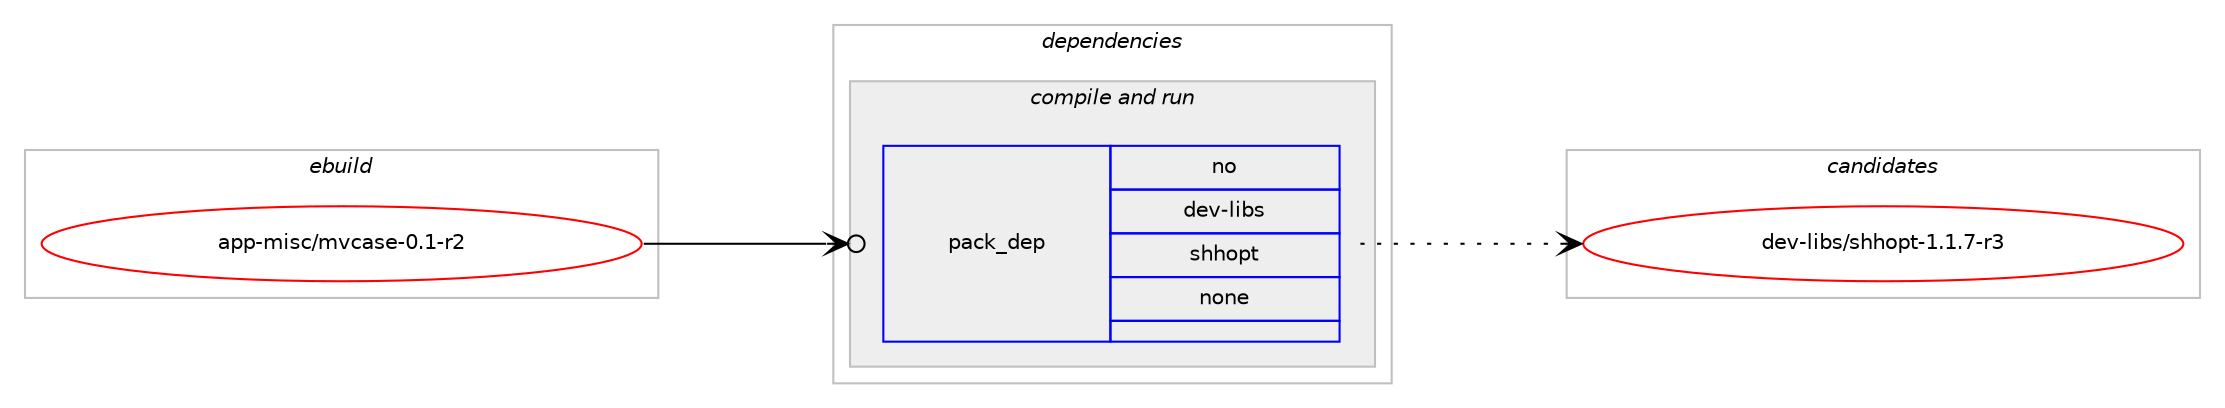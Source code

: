 digraph prolog {

# *************
# Graph options
# *************

newrank=true;
concentrate=true;
compound=true;
graph [rankdir=LR,fontname=Helvetica,fontsize=10,ranksep=1.5];#, ranksep=2.5, nodesep=0.2];
edge  [arrowhead=vee];
node  [fontname=Helvetica,fontsize=10];

# **********
# The ebuild
# **********

subgraph cluster_leftcol {
color=gray;
rank=same;
label=<<i>ebuild</i>>;
id [label="app-misc/mvcase-0.1-r2", color=red, width=4, href="../app-misc/mvcase-0.1-r2.svg"];
}

# ****************
# The dependencies
# ****************

subgraph cluster_midcol {
color=gray;
label=<<i>dependencies</i>>;
subgraph cluster_compile {
fillcolor="#eeeeee";
style=filled;
label=<<i>compile</i>>;
}
subgraph cluster_compileandrun {
fillcolor="#eeeeee";
style=filled;
label=<<i>compile and run</i>>;
subgraph pack926344 {
dependency1300266 [label=<<TABLE BORDER="0" CELLBORDER="1" CELLSPACING="0" CELLPADDING="4" WIDTH="220"><TR><TD ROWSPAN="6" CELLPADDING="30">pack_dep</TD></TR><TR><TD WIDTH="110">no</TD></TR><TR><TD>dev-libs</TD></TR><TR><TD>shhopt</TD></TR><TR><TD>none</TD></TR><TR><TD></TD></TR></TABLE>>, shape=none, color=blue];
}
id:e -> dependency1300266:w [weight=20,style="solid",arrowhead="odotvee"];
}
subgraph cluster_run {
fillcolor="#eeeeee";
style=filled;
label=<<i>run</i>>;
}
}

# **************
# The candidates
# **************

subgraph cluster_choices {
rank=same;
color=gray;
label=<<i>candidates</i>>;

subgraph choice926344 {
color=black;
nodesep=1;
choice1001011184510810598115471151041041111121164549464946554511451 [label="dev-libs/shhopt-1.1.7-r3", color=red, width=4,href="../dev-libs/shhopt-1.1.7-r3.svg"];
dependency1300266:e -> choice1001011184510810598115471151041041111121164549464946554511451:w [style=dotted,weight="100"];
}
}

}
